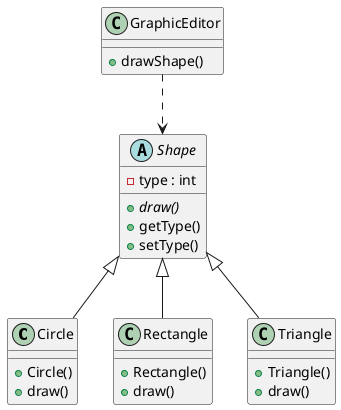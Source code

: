 @startuml
class Circle {
    + Circle()
    + draw()
}
class GraphicEditor {
    + drawShape()
}
class Rectangle {
    + Rectangle()
    + draw()
}
abstract class Shape {
    - type : int
    {abstract} + draw()
    + getType()
    + setType()
}
class Triangle {
    + Triangle()
    + draw()
}
Circle -up-|> Shape
Rectangle -up-|> Shape
Triangle -up-|> Shape
Shape <.up. GraphicEditor
@enduml